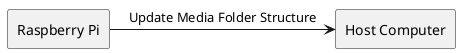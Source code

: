 @startuml
skinparam linestyle ortho
rectangle "Raspberry Pi" as RPi
rectangle "Host Computer" as HC
RPi -right-> HC : "Update Media Folder Structure"
@enduml
